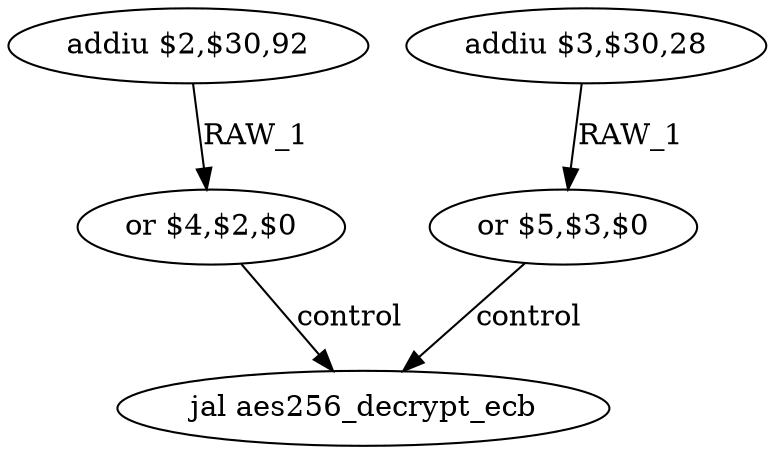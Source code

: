 digraph G1 {
node [shape = ellipse];
i0 [label = "addiu $2,$30,92"] ;
i0 ->  i2 [label= "RAW_1"];
i2 [label = "or $4,$2,$0"] ;
i2 ->  i4 [label= "control"];
i4 [label = "jal aes256_decrypt_ecb"] ;
i1 [label = "addiu $3,$30,28"] ;
i1 ->  i3 [label= "RAW_1"];
i3 [label = "or $5,$3,$0"] ;
i3 ->  i4 [label= "control"];
}

